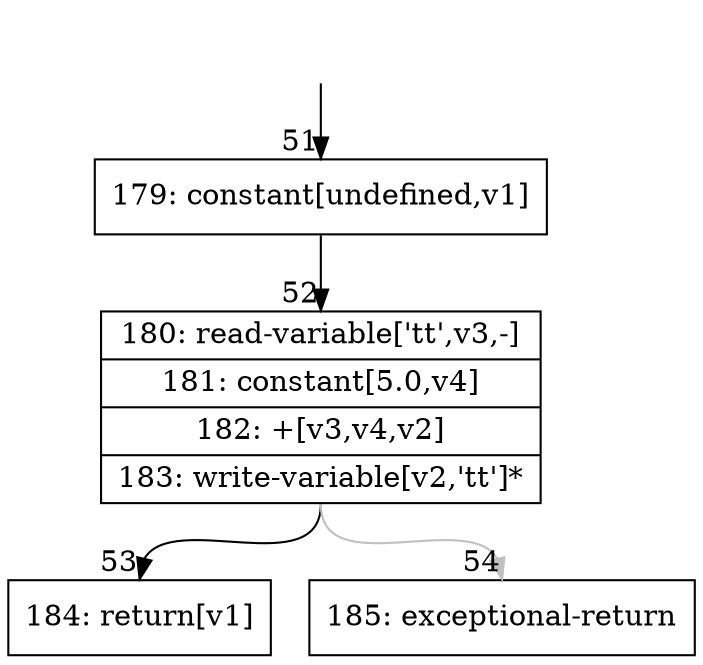 digraph {
rankdir="TD"
BB_entry5[shape=none,label=""];
BB_entry5 -> BB51 [tailport=s, headport=n, headlabel="    51"]
BB51 [shape=record label="{179: constant[undefined,v1]}" ] 
BB51 -> BB52 [tailport=s, headport=n, headlabel="      52"]
BB52 [shape=record label="{180: read-variable['tt',v3,-]|181: constant[5.0,v4]|182: +[v3,v4,v2]|183: write-variable[v2,'tt']*}" ] 
BB52 -> BB53 [tailport=s, headport=n, headlabel="      53"]
BB52 -> BB54 [tailport=s, headport=n, color=gray, headlabel="      54"]
BB53 [shape=record label="{184: return[v1]}" ] 
BB54 [shape=record label="{185: exceptional-return}" ] 
}
